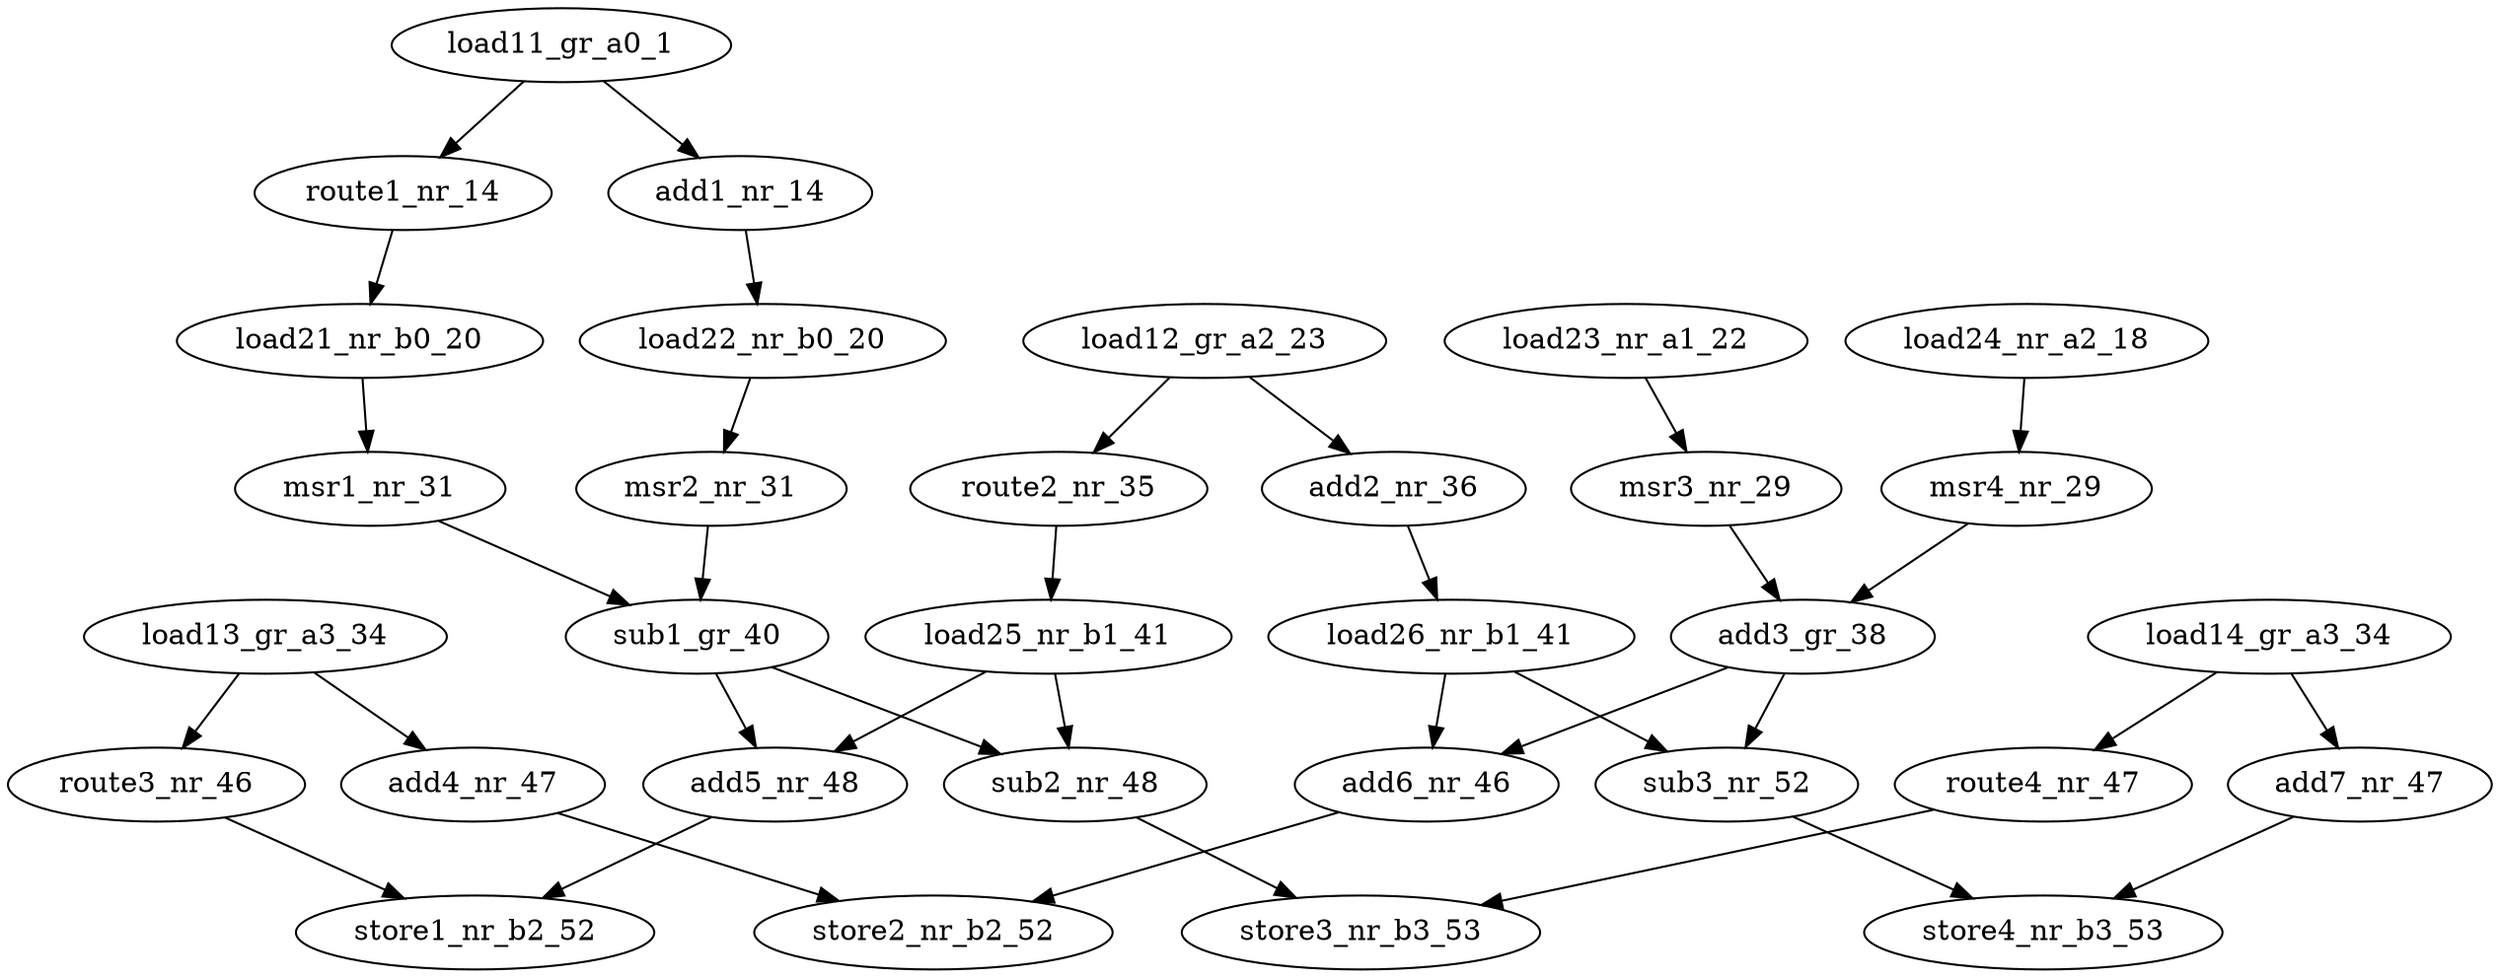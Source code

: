 digraph FFT {
    load11_gr_a0_1 -> route1_nr_14
    load11_gr_a0_1 -> add1_nr_14
    route1_nr_14 -> load21_nr_b0_20
    add1_nr_14 -> load22_nr_b0_20
    load21_nr_b0_20 -> msr1_nr_31
    load22_nr_b0_20 -> msr2_nr_31
    msr1_nr_31 -> sub1_gr_40
    msr2_nr_31 -> sub1_gr_40
    load23_nr_a1_22 -> msr3_nr_29
    msr3_nr_29 -> add3_gr_38
    load24_nr_a2_18 -> msr4_nr_29
    msr4_nr_29 -> add3_gr_38
    sub1_gr_40 -> add5_nr_48
    sub1_gr_40 -> sub2_nr_48
    add3_gr_38 -> add6_nr_46
    add3_gr_38 -> sub3_nr_52
    load12_gr_a2_23 -> route2_nr_35
    load12_gr_a2_23 -> add2_nr_36
    route2_nr_35 -> load25_nr_b1_41
    add2_nr_36 -> load26_nr_b1_41
    load25_nr_b1_41 -> add5_nr_48
    load25_nr_b1_41 -> sub2_nr_48
    load26_nr_b1_41 -> add6_nr_46
    load26_nr_b1_41 -> sub3_nr_52
    load13_gr_a3_34 -> route3_nr_46
    load13_gr_a3_34 -> add4_nr_47
    route3_nr_46 -> store1_nr_b2_52
    add4_nr_47 -> store2_nr_b2_52
    load14_gr_a3_34 -> route4_nr_47
    load14_gr_a3_34 -> add7_nr_47
    route4_nr_47 -> store3_nr_b3_53
    add7_nr_47 -> store4_nr_b3_53
    add5_nr_48 -> store1_nr_b2_52
    sub2_nr_48 -> store3_nr_b3_53
    add6_nr_46 -> store2_nr_b2_52
    sub3_nr_52 -> store4_nr_b3_53
}